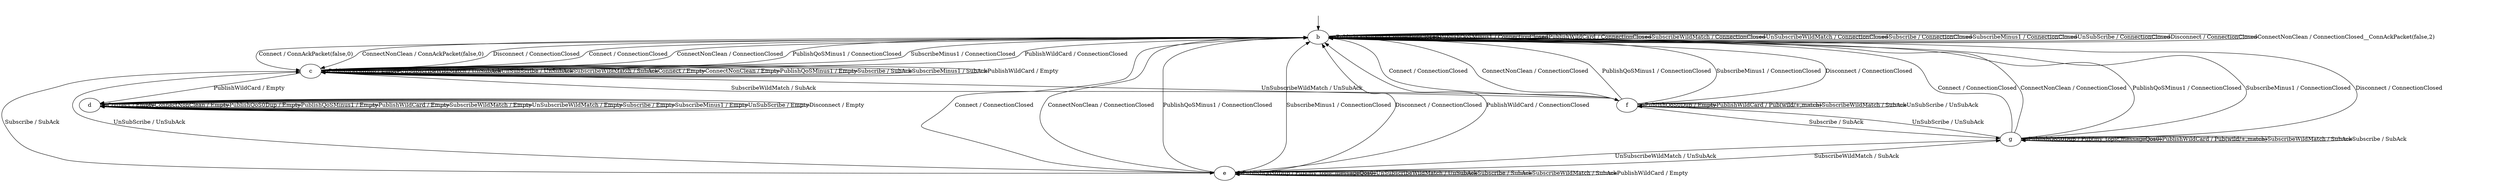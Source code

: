 digraph "" {
	graph [configurations="ActiveMQ|VerneMQ|emqtt|hbmqtt"];
	node [label="\N"];
	__start0	[feature=True,
		label="",
		shape=none];
	b	[feature=True];
	__start0 -> b	[key=0];
	b -> b	[key=0,
		feature="ActiveMQ|VerneMQ|emqtt|hbmqtt",
		label="PublishQoS0Dup / ConnectionClosed"];
	b -> b	[key=1,
		feature="ActiveMQ|VerneMQ|emqtt|hbmqtt",
		label="PublishQoSMinus1 / ConnectionClosed"];
	b -> b	[key=2,
		feature="ActiveMQ|VerneMQ|emqtt|hbmqtt",
		label="PublishWildCard / ConnectionClosed"];
	b -> b	[key=3,
		feature="ActiveMQ|VerneMQ|emqtt|hbmqtt",
		label="SubscribeWildMatch / ConnectionClosed"];
	b -> b	[key=4,
		feature="ActiveMQ|VerneMQ|emqtt|hbmqtt",
		label="UnSubscribeWildMatch / ConnectionClosed"];
	b -> b	[key=5,
		feature="ActiveMQ|VerneMQ|emqtt|hbmqtt",
		label="Subscribe / ConnectionClosed"];
	b -> b	[key=6,
		feature="ActiveMQ|VerneMQ|emqtt|hbmqtt",
		label="SubscribeMinus1 / ConnectionClosed"];
	b -> b	[key=7,
		feature="ActiveMQ|VerneMQ|emqtt|hbmqtt",
		label="UnSubScribe / ConnectionClosed"];
	b -> b	[key=8,
		feature="ActiveMQ|VerneMQ|emqtt|hbmqtt",
		label="Disconnect / ConnectionClosed"];
	b -> b	[key=9,
		feature="ActiveMQ|VerneMQ|hbmqtt",
		label="ConnectNonClean / ConnectionClosed__ConnAckPacket(false,2)"];
	c	[feature="ActiveMQ|VerneMQ|emqtt|hbmqtt"];
	b -> c	[key=0,
		feature="ActiveMQ|VerneMQ|emqtt|hbmqtt",
		label="Connect / ConnAckPacket(false,0)"];
	b -> c	[key=1,
		feature=emqtt,
		label="ConnectNonClean / ConnAckPacket(false,0)"];
	c -> b	[key=0,
		feature="ActiveMQ|VerneMQ|emqtt|hbmqtt",
		label="Disconnect / ConnectionClosed"];
	c -> b	[key=1,
		feature="ActiveMQ|VerneMQ|emqtt",
		label="Connect / ConnectionClosed"];
	c -> b	[key=2,
		feature="ActiveMQ|VerneMQ|emqtt",
		label="ConnectNonClean / ConnectionClosed"];
	c -> b	[key=3,
		feature="ActiveMQ|VerneMQ|emqtt",
		label="PublishQoSMinus1 / ConnectionClosed"];
	c -> b	[key=4,
		feature="ActiveMQ|VerneMQ|emqtt",
		label="SubscribeMinus1 / ConnectionClosed"];
	c -> b	[key=5,
		feature="VerneMQ|emqtt",
		label="PublishWildCard / ConnectionClosed"];
	c -> c	[key=0,
		feature="ActiveMQ|VerneMQ|emqtt|hbmqtt",
		label="PublishQoS0Dup / Empty"];
	c -> c	[key=1,
		feature="ActiveMQ|VerneMQ|emqtt|hbmqtt",
		label="UnSubscribeWildMatch / UnSubAck"];
	c -> c	[key=2,
		feature="ActiveMQ|VerneMQ|emqtt|hbmqtt",
		label="UnSubScribe / UnSubAck"];
	c -> c	[key=3,
		feature="VerneMQ|emqtt|hbmqtt",
		label="SubscribeWildMatch / SubAck"];
	c -> c	[key=4,
		feature=hbmqtt,
		label="Connect / Empty"];
	c -> c	[key=5,
		feature=hbmqtt,
		label="ConnectNonClean / Empty"];
	c -> c	[key=6,
		feature=hbmqtt,
		label="PublishQoSMinus1 / Empty"];
	c -> c	[key=7,
		feature=hbmqtt,
		label="Subscribe / SubAck"];
	c -> c	[key=8,
		feature=hbmqtt,
		label="SubscribeMinus1 / SubAck"];
	c -> c	[key=9,
		feature=ActiveMQ,
		label="PublishWildCard / Empty"];
	d	[feature=hbmqtt];
	c -> d	[key=0,
		feature=hbmqtt,
		label="PublishWildCard / Empty"];
	e	[feature="ActiveMQ|VerneMQ|emqtt"];
	c -> e	[key=0,
		feature="ActiveMQ|VerneMQ|emqtt",
		label="Subscribe / SubAck"];
	f	[feature=ActiveMQ];
	c -> f	[key=0,
		feature=ActiveMQ,
		label="SubscribeWildMatch / SubAck"];
	d -> d	[key=0,
		feature=hbmqtt,
		label="Connect / Empty"];
	d -> d	[key=1,
		feature=hbmqtt,
		label="ConnectNonClean / Empty"];
	d -> d	[key=2,
		feature=hbmqtt,
		label="PublishQoS0Dup / Empty"];
	d -> d	[key=3,
		feature=hbmqtt,
		label="PublishQoSMinus1 / Empty"];
	d -> d	[key=4,
		feature=hbmqtt,
		label="PublishWildCard / Empty"];
	d -> d	[key=5,
		feature=hbmqtt,
		label="SubscribeWildMatch / Empty"];
	d -> d	[key=6,
		feature=hbmqtt,
		label="UnSubscribeWildMatch / Empty"];
	d -> d	[key=7,
		feature=hbmqtt,
		label="Subscribe / Empty"];
	d -> d	[key=8,
		feature=hbmqtt,
		label="SubscribeMinus1 / Empty"];
	d -> d	[key=9,
		feature=hbmqtt,
		label="UnSubScribe / Empty"];
	d -> d	[key=10,
		feature=hbmqtt,
		label="Disconnect / Empty"];
	e -> b	[key=0,
		feature="ActiveMQ|VerneMQ|emqtt",
		label="Connect / ConnectionClosed"];
	e -> b	[key=1,
		feature="ActiveMQ|VerneMQ|emqtt",
		label="ConnectNonClean / ConnectionClosed"];
	e -> b	[key=2,
		feature="ActiveMQ|VerneMQ|emqtt",
		label="PublishQoSMinus1 / ConnectionClosed"];
	e -> b	[key=3,
		feature="ActiveMQ|VerneMQ|emqtt",
		label="SubscribeMinus1 / ConnectionClosed"];
	e -> b	[key=4,
		feature="ActiveMQ|VerneMQ|emqtt",
		label="Disconnect / ConnectionClosed"];
	e -> b	[key=5,
		feature="VerneMQ|emqtt",
		label="PublishWildCard / ConnectionClosed"];
	e -> c	[key=0,
		feature="ActiveMQ|VerneMQ|emqtt",
		label="UnSubScribe / UnSubAck"];
	e -> e	[key=0,
		feature="ActiveMQ|VerneMQ|emqtt",
		label="PublishQoS0Dup / Pub(my_topic,messageQos0)"];
	e -> e	[key=1,
		feature="ActiveMQ|VerneMQ|emqtt",
		label="UnSubscribeWildMatch / UnSubAck"];
	e -> e	[key=2,
		feature="ActiveMQ|VerneMQ|emqtt",
		label="Subscribe / SubAck"];
	e -> e	[key=3,
		feature="VerneMQ|emqtt",
		label="SubscribeWildMatch / SubAck"];
	e -> e	[key=4,
		feature=ActiveMQ,
		label="PublishWildCard / Empty"];
	g	[feature=ActiveMQ];
	e -> g	[key=0,
		feature=ActiveMQ,
		label="SubscribeWildMatch / SubAck"];
	f -> b	[key=0,
		feature=ActiveMQ,
		label="Connect / ConnectionClosed"];
	f -> b	[key=1,
		feature=ActiveMQ,
		label="ConnectNonClean / ConnectionClosed"];
	f -> b	[key=2,
		feature=ActiveMQ,
		label="PublishQoSMinus1 / ConnectionClosed"];
	f -> b	[key=3,
		feature=ActiveMQ,
		label="SubscribeMinus1 / ConnectionClosed"];
	f -> b	[key=4,
		feature=ActiveMQ,
		label="Disconnect / ConnectionClosed"];
	f -> c	[key=0,
		feature=ActiveMQ,
		label="UnSubscribeWildMatch / UnSubAck"];
	f -> f	[key=0,
		feature=ActiveMQ,
		label="PublishQoS0Dup / Empty"];
	f -> f	[key=1,
		feature=ActiveMQ,
		label="PublishWildCard / Pub(wild/+,match)"];
	f -> f	[key=2,
		feature=ActiveMQ,
		label="SubscribeWildMatch / SubAck"];
	f -> f	[key=3,
		feature=ActiveMQ,
		label="UnSubScribe / UnSubAck"];
	f -> g	[key=0,
		feature=ActiveMQ,
		label="Subscribe / SubAck"];
	g -> b	[key=0,
		feature=ActiveMQ,
		label="Connect / ConnectionClosed"];
	g -> b	[key=1,
		feature=ActiveMQ,
		label="ConnectNonClean / ConnectionClosed"];
	g -> b	[key=2,
		feature=ActiveMQ,
		label="PublishQoSMinus1 / ConnectionClosed"];
	g -> b	[key=3,
		feature=ActiveMQ,
		label="SubscribeMinus1 / ConnectionClosed"];
	g -> b	[key=4,
		feature=ActiveMQ,
		label="Disconnect / ConnectionClosed"];
	g -> e	[key=0,
		feature=ActiveMQ,
		label="UnSubscribeWildMatch / UnSubAck"];
	g -> f	[key=0,
		feature=ActiveMQ,
		label="UnSubScribe / UnSubAck"];
	g -> g	[key=0,
		feature=ActiveMQ,
		label="PublishQoS0Dup / Pub(my_topic,messageQos0)"];
	g -> g	[key=1,
		feature=ActiveMQ,
		label="PublishWildCard / Pub(wild/+,match)"];
	g -> g	[key=2,
		feature=ActiveMQ,
		label="SubscribeWildMatch / SubAck"];
	g -> g	[key=3,
		feature=ActiveMQ,
		label="Subscribe / SubAck"];
}
